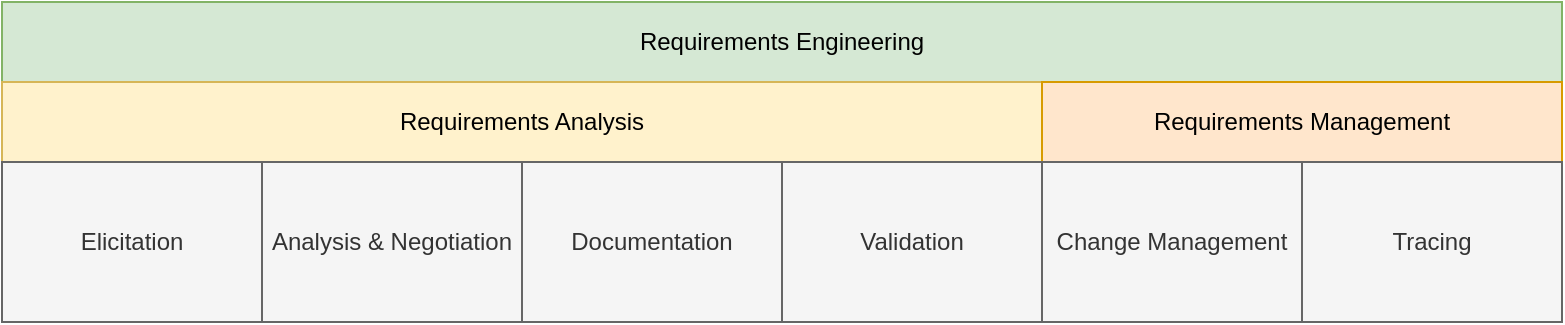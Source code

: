 <mxfile version="16.5.3" type="device"><diagram id="uH9laZ2BYaCbSZxFIPJi" name="Page-1"><mxGraphModel dx="1330" dy="702" grid="1" gridSize="10" guides="1" tooltips="1" connect="1" arrows="1" fold="1" page="1" pageScale="1" pageWidth="850" pageHeight="1100" math="1" shadow="0"><root><mxCell id="0"/><mxCell id="1" parent="0"/><mxCell id="9A-niqR-z_6OYvVliehp-81" value="Requirements Engineering" style="rounded=0;whiteSpace=wrap;html=1;fillColor=#d5e8d4;strokeColor=#82b366;" vertex="1" parent="1"><mxGeometry x="35" y="80" width="780" height="40" as="geometry"/></mxCell><mxCell id="9A-niqR-z_6OYvVliehp-82" value="Requirements Analysis" style="rounded=0;whiteSpace=wrap;html=1;fillColor=#fff2cc;strokeColor=#d6b656;" vertex="1" parent="1"><mxGeometry x="35" y="120" width="520" height="40" as="geometry"/></mxCell><mxCell id="9A-niqR-z_6OYvVliehp-83" value="Requirements Management" style="rounded=0;whiteSpace=wrap;html=1;fillColor=#ffe6cc;strokeColor=#d79b00;" vertex="1" parent="1"><mxGeometry x="555" y="120" width="260" height="40" as="geometry"/></mxCell><mxCell id="9A-niqR-z_6OYvVliehp-84" value="Elicitation" style="rounded=0;whiteSpace=wrap;html=1;fillColor=#f5f5f5;fontColor=#333333;strokeColor=#666666;" vertex="1" parent="1"><mxGeometry x="35" y="160" width="130" height="80" as="geometry"/></mxCell><mxCell id="9A-niqR-z_6OYvVliehp-85" value="Analysis &amp;amp; Negotiation" style="rounded=0;whiteSpace=wrap;html=1;fillColor=#f5f5f5;fontColor=#333333;strokeColor=#666666;" vertex="1" parent="1"><mxGeometry x="165" y="160" width="130" height="80" as="geometry"/></mxCell><mxCell id="9A-niqR-z_6OYvVliehp-87" value="Validation" style="rounded=0;whiteSpace=wrap;html=1;fillColor=#f5f5f5;fontColor=#333333;strokeColor=#666666;" vertex="1" parent="1"><mxGeometry x="425" y="160" width="130" height="80" as="geometry"/></mxCell><mxCell id="9A-niqR-z_6OYvVliehp-88" value="Change Management" style="rounded=0;whiteSpace=wrap;html=1;fillColor=#f5f5f5;fontColor=#333333;strokeColor=#666666;" vertex="1" parent="1"><mxGeometry x="555" y="160" width="130" height="80" as="geometry"/></mxCell><mxCell id="9A-niqR-z_6OYvVliehp-89" value="Tracing" style="rounded=0;whiteSpace=wrap;html=1;fillColor=#f5f5f5;fontColor=#333333;strokeColor=#666666;" vertex="1" parent="1"><mxGeometry x="685" y="160" width="130" height="80" as="geometry"/></mxCell><mxCell id="9A-niqR-z_6OYvVliehp-90" value="Documentation" style="rounded=0;whiteSpace=wrap;html=1;fillColor=#f5f5f5;fontColor=#333333;strokeColor=#666666;" vertex="1" parent="1"><mxGeometry x="295" y="160" width="130" height="80" as="geometry"/></mxCell></root></mxGraphModel></diagram></mxfile>